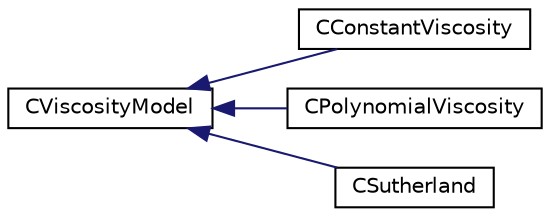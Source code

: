 digraph "Graphical Class Hierarchy"
{
  edge [fontname="Helvetica",fontsize="10",labelfontname="Helvetica",labelfontsize="10"];
  node [fontname="Helvetica",fontsize="10",shape=record];
  rankdir="LR";
  Node0 [label="CViscosityModel",height=0.2,width=0.4,color="black", fillcolor="white", style="filled",URL="$class_c_viscosity_model.html",tooltip="Main class for defining the Transport-Physical Model a child class for each particular Model (Power l..."];
  Node0 -> Node1 [dir="back",color="midnightblue",fontsize="10",style="solid",fontname="Helvetica"];
  Node1 [label="CConstantViscosity",height=0.2,width=0.4,color="black", fillcolor="white", style="filled",URL="$class_c_constant_viscosity.html",tooltip="this class defines a constant viscosity a child class for each particular Model (Power law..."];
  Node0 -> Node2 [dir="back",color="midnightblue",fontsize="10",style="solid",fontname="Helvetica"];
  Node2 [label="CPolynomialViscosity",height=0.2,width=0.4,color="black", fillcolor="white", style="filled",URL="$class_c_polynomial_viscosity.html",tooltip="Defines viscosity as a polynomial function of temperature. "];
  Node0 -> Node3 [dir="back",color="midnightblue",fontsize="10",style="solid",fontname="Helvetica"];
  Node3 [label="CSutherland",height=0.2,width=0.4,color="black", fillcolor="white", style="filled",URL="$class_c_sutherland.html",tooltip="this class defines a constant viscosity a child class for each particular Model (Power law..."];
}
